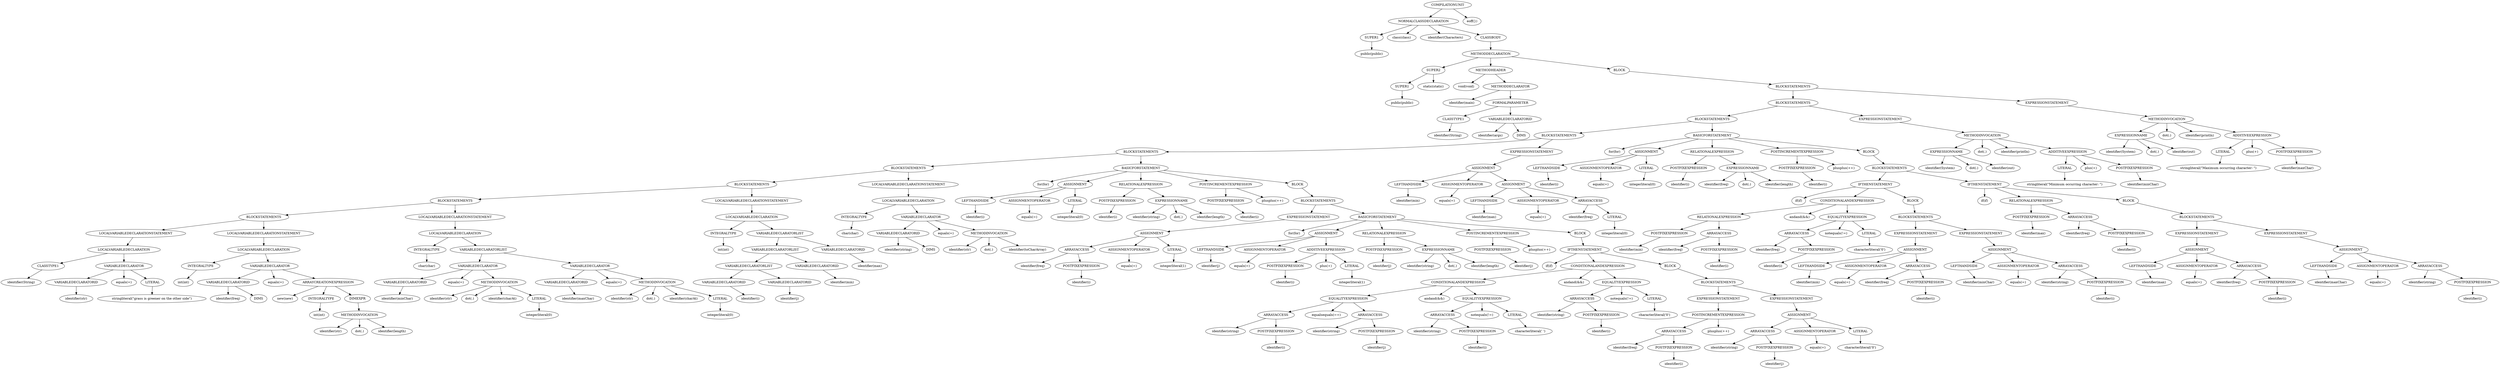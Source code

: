 digraph ASTVisual {
 ordering = out ;
10 [ label="SUPER1"]
20 [ label="public(public)"]
30 [ label="SUPER1"]
40 [ label="public(public)"]
50 [ label="SUPER2"]
60 [ label="static(static)"]
70 [ label="CLASSTYPE1"]
80 [ label="identifier(String)"]
90 [ label="DIMS"]
100 [ label="VARIABLEDECLARATORID"]
110 [ label="identifier(args)"]
120 [ label="FORMALPARAMETER"]
130 [ label="METHODDECLARATOR"]
140 [ label="identifier(main)"]
150 [ label="METHODHEADER"]
160 [ label="void(void)"]
170 [ label="CLASSTYPE1"]
180 [ label="identifier(String)"]
190 [ label="VARIABLEDECLARATORID"]
200 [ label="identifier(str)"]
210 [ label="LITERAL"]
220 [ label="stringliteral(\"grass is greener on the other side\")"]
230 [ label="VARIABLEDECLARATOR"]
240 [ label="equals(=)"]
250 [ label="LOCALVARIABLEDECLARATION"]
260 [ label="LOCALVARIABLEDECLARATIONSTATEMENT"]
270 [ label="INTEGRALTYPE"]
280 [ label="int(int)"]
290 [ label="DIMS"]
300 [ label="VARIABLEDECLARATORID"]
310 [ label="identifier(freq)"]
320 [ label="INTEGRALTYPE"]
330 [ label="int(int)"]
340 [ label="METHODINVOCATION"]
350 [ label="identifier(str)"]
360 [ label="dot(.)"]
370 [ label="identifier(length)"]
380 [ label="DIMEXPR"]
390 [ label="ARRAYCREATIONEXPRESSION"]
400 [ label="new(new)"]
410 [ label="VARIABLEDECLARATOR"]
420 [ label="equals(=)"]
430 [ label="LOCALVARIABLEDECLARATION"]
440 [ label="LOCALVARIABLEDECLARATIONSTATEMENT"]
450 [ label="BLOCKSTATEMENTS"]
460 [ label="INTEGRALTYPE"]
470 [ label="char(char)"]
480 [ label="VARIABLEDECLARATORID"]
490 [ label="identifier(minChar)"]
500 [ label="LITERAL"]
510 [ label="integerliteral(0)"]
520 [ label="METHODINVOCATION"]
530 [ label="identifier(str)"]
540 [ label="dot(.)"]
550 [ label="identifier(charAt)"]
560 [ label="VARIABLEDECLARATOR"]
570 [ label="equals(=)"]
580 [ label="VARIABLEDECLARATORID"]
590 [ label="identifier(maxChar)"]
600 [ label="LITERAL"]
610 [ label="integerliteral(0)"]
620 [ label="METHODINVOCATION"]
630 [ label="identifier(str)"]
640 [ label="dot(.)"]
650 [ label="identifier(charAt)"]
660 [ label="VARIABLEDECLARATOR"]
670 [ label="equals(=)"]
680 [ label="VARIABLEDECLARATORLIST"]
690 [ label="LOCALVARIABLEDECLARATION"]
700 [ label="LOCALVARIABLEDECLARATIONSTATEMENT"]
710 [ label="BLOCKSTATEMENTS"]
720 [ label="INTEGRALTYPE"]
730 [ label="int(int)"]
740 [ label="VARIABLEDECLARATORID"]
750 [ label="identifier(i)"]
760 [ label="VARIABLEDECLARATORID"]
770 [ label="identifier(j)"]
780 [ label="VARIABLEDECLARATORLIST"]
790 [ label="VARIABLEDECLARATORID"]
800 [ label="identifier(min)"]
810 [ label="VARIABLEDECLARATORLIST"]
820 [ label="VARIABLEDECLARATORID"]
830 [ label="identifier(max)"]
840 [ label="VARIABLEDECLARATORLIST"]
850 [ label="LOCALVARIABLEDECLARATION"]
860 [ label="LOCALVARIABLEDECLARATIONSTATEMENT"]
870 [ label="BLOCKSTATEMENTS"]
880 [ label="INTEGRALTYPE"]
890 [ label="char(char)"]
900 [ label="DIMS"]
910 [ label="VARIABLEDECLARATORID"]
920 [ label="identifier(string)"]
930 [ label="METHODINVOCATION"]
940 [ label="identifier(str)"]
950 [ label="dot(.)"]
960 [ label="identifier(toCharArray)"]
970 [ label="VARIABLEDECLARATOR"]
980 [ label="equals(=)"]
990 [ label="LOCALVARIABLEDECLARATION"]
1000 [ label="LOCALVARIABLEDECLARATIONSTATEMENT"]
1010 [ label="BLOCKSTATEMENTS"]
1020 [ label="LEFTHANDSIDE"]
1030 [ label="identifier(i)"]
1040 [ label="ASSIGNMENTOPERATOR"]
1050 [ label="equals(=)"]
1060 [ label="LITERAL"]
1070 [ label="integerliteral(0)"]
1080 [ label="ASSIGNMENT"]
1090 [ label="POSTFIXEXPRESSION"]
1100 [ label="identifier(i)"]
1110 [ label="EXPRESSIONNAME"]
1120 [ label="identifier(string)"]
1130 [ label="dot(.)"]
1140 [ label="identifier(length)"]
1150 [ label="RELATIONALEXPRESSION"]
1160 [ label="POSTFIXEXPRESSION"]
1170 [ label="identifier(i)"]
1180 [ label="POSTINCREMENTEXPRESSION"]
1190 [ label="plusplus(++)"]
1200 [ label="POSTFIXEXPRESSION"]
1210 [ label="identifier(i)"]
1220 [ label="ARRAYACCESS"]
1230 [ label="identifier(freq)"]
1240 [ label="ASSIGNMENTOPERATOR"]
1250 [ label="equals(=)"]
1260 [ label="LITERAL"]
1270 [ label="integerliteral(1)"]
1280 [ label="ASSIGNMENT"]
1290 [ label="EXPRESSIONSTATEMENT"]
1300 [ label="LEFTHANDSIDE"]
1310 [ label="identifier(j)"]
1320 [ label="ASSIGNMENTOPERATOR"]
1330 [ label="equals(=)"]
1340 [ label="POSTFIXEXPRESSION"]
1350 [ label="identifier(i)"]
1360 [ label="LITERAL"]
1370 [ label="integerliteral(1)"]
1380 [ label="ADDITIVEEXPRESSION"]
1390 [ label="plus(+)"]
1400 [ label="ASSIGNMENT"]
1410 [ label="POSTFIXEXPRESSION"]
1420 [ label="identifier(j)"]
1430 [ label="EXPRESSIONNAME"]
1440 [ label="identifier(string)"]
1450 [ label="dot(.)"]
1460 [ label="identifier(length)"]
1470 [ label="RELATIONALEXPRESSION"]
1480 [ label="POSTFIXEXPRESSION"]
1490 [ label="identifier(j)"]
1500 [ label="POSTINCREMENTEXPRESSION"]
1510 [ label="plusplus(++)"]
1520 [ label="POSTFIXEXPRESSION"]
1530 [ label="identifier(i)"]
1540 [ label="ARRAYACCESS"]
1550 [ label="identifier(string)"]
1560 [ label="POSTFIXEXPRESSION"]
1570 [ label="identifier(j)"]
1580 [ label="ARRAYACCESS"]
1590 [ label="identifier(string)"]
1600 [ label="EQUALITYEXPRESSION"]
1610 [ label="equalsequals(==)"]
1620 [ label="POSTFIXEXPRESSION"]
1630 [ label="identifier(i)"]
1640 [ label="ARRAYACCESS"]
1650 [ label="identifier(string)"]
1660 [ label="LITERAL"]
1670 [ label="characterliteral(' ')"]
1680 [ label="EQUALITYEXPRESSION"]
1690 [ label="notequals(!=)"]
1700 [ label="CONDITIONALANDEXPRESSION"]
1710 [ label="andand(&&)"]
1720 [ label="POSTFIXEXPRESSION"]
1730 [ label="identifier(i)"]
1740 [ label="ARRAYACCESS"]
1750 [ label="identifier(string)"]
1760 [ label="LITERAL"]
1770 [ label="characterliteral('0')"]
1780 [ label="EQUALITYEXPRESSION"]
1790 [ label="notequals(!=)"]
1800 [ label="CONDITIONALANDEXPRESSION"]
1810 [ label="andand(&&)"]
1820 [ label="POSTFIXEXPRESSION"]
1830 [ label="identifier(i)"]
1840 [ label="ARRAYACCESS"]
1850 [ label="identifier(freq)"]
1860 [ label="POSTINCREMENTEXPRESSION"]
1870 [ label="plusplus(++)"]
1880 [ label="EXPRESSIONSTATEMENT"]
1890 [ label="POSTFIXEXPRESSION"]
1900 [ label="identifier(j)"]
1910 [ label="ARRAYACCESS"]
1920 [ label="identifier(string)"]
1930 [ label="ASSIGNMENTOPERATOR"]
1940 [ label="equals(=)"]
1950 [ label="LITERAL"]
1960 [ label="characterliteral('0')"]
1970 [ label="ASSIGNMENT"]
1980 [ label="EXPRESSIONSTATEMENT"]
1990 [ label="BLOCKSTATEMENTS"]
2000 [ label="BLOCK"]
2010 [ label="IFTHENSTATEMENT"]
2020 [ label="if(if)"]
2030 [ label="BLOCK"]
2040 [ label="BASICFORSTATEMENT"]
2050 [ label="for(for)"]
2060 [ label="BLOCKSTATEMENTS"]
2070 [ label="BLOCK"]
2080 [ label="BASICFORSTATEMENT"]
2090 [ label="for(for)"]
2100 [ label="BLOCKSTATEMENTS"]
2110 [ label="LEFTHANDSIDE"]
2120 [ label="identifier(min)"]
2130 [ label="ASSIGNMENTOPERATOR"]
2140 [ label="equals(=)"]
2150 [ label="LEFTHANDSIDE"]
2160 [ label="identifier(max)"]
2170 [ label="ASSIGNMENTOPERATOR"]
2180 [ label="equals(=)"]
2190 [ label="LITERAL"]
2200 [ label="integerliteral(0)"]
2210 [ label="ARRAYACCESS"]
2220 [ label="identifier(freq)"]
2230 [ label="ASSIGNMENT"]
2240 [ label="ASSIGNMENT"]
2250 [ label="EXPRESSIONSTATEMENT"]
2260 [ label="BLOCKSTATEMENTS"]
2270 [ label="LEFTHANDSIDE"]
2280 [ label="identifier(i)"]
2290 [ label="ASSIGNMENTOPERATOR"]
2300 [ label="equals(=)"]
2310 [ label="LITERAL"]
2320 [ label="integerliteral(0)"]
2330 [ label="ASSIGNMENT"]
2340 [ label="POSTFIXEXPRESSION"]
2350 [ label="identifier(i)"]
2360 [ label="EXPRESSIONNAME"]
2370 [ label="identifier(freq)"]
2380 [ label="dot(.)"]
2390 [ label="identifier(length)"]
2400 [ label="RELATIONALEXPRESSION"]
2410 [ label="POSTFIXEXPRESSION"]
2420 [ label="identifier(i)"]
2430 [ label="POSTINCREMENTEXPRESSION"]
2440 [ label="plusplus(++)"]
2450 [ label="POSTFIXEXPRESSION"]
2460 [ label="identifier(min)"]
2470 [ label="POSTFIXEXPRESSION"]
2480 [ label="identifier(i)"]
2490 [ label="ARRAYACCESS"]
2500 [ label="identifier(freq)"]
2510 [ label="RELATIONALEXPRESSION"]
2520 [ label="POSTFIXEXPRESSION"]
2530 [ label="identifier(i)"]
2540 [ label="ARRAYACCESS"]
2550 [ label="identifier(freq)"]
2560 [ label="LITERAL"]
2570 [ label="characterliteral('0')"]
2580 [ label="EQUALITYEXPRESSION"]
2590 [ label="notequals(!=)"]
2600 [ label="CONDITIONALANDEXPRESSION"]
2610 [ label="andand(&&)"]
2620 [ label="LEFTHANDSIDE"]
2630 [ label="identifier(min)"]
2640 [ label="ASSIGNMENTOPERATOR"]
2650 [ label="equals(=)"]
2660 [ label="POSTFIXEXPRESSION"]
2670 [ label="identifier(i)"]
2680 [ label="ARRAYACCESS"]
2690 [ label="identifier(freq)"]
2700 [ label="ASSIGNMENT"]
2710 [ label="EXPRESSIONSTATEMENT"]
2720 [ label="LEFTHANDSIDE"]
2730 [ label="identifier(minChar)"]
2740 [ label="ASSIGNMENTOPERATOR"]
2750 [ label="equals(=)"]
2760 [ label="POSTFIXEXPRESSION"]
2770 [ label="identifier(i)"]
2780 [ label="ARRAYACCESS"]
2790 [ label="identifier(string)"]
2800 [ label="ASSIGNMENT"]
2810 [ label="EXPRESSIONSTATEMENT"]
2820 [ label="BLOCKSTATEMENTS"]
2830 [ label="BLOCK"]
2840 [ label="IFTHENSTATEMENT"]
2850 [ label="if(if)"]
2860 [ label="POSTFIXEXPRESSION"]
2870 [ label="identifier(max)"]
2880 [ label="POSTFIXEXPRESSION"]
2890 [ label="identifier(i)"]
2900 [ label="ARRAYACCESS"]
2910 [ label="identifier(freq)"]
2920 [ label="RELATIONALEXPRESSION"]
2930 [ label="LEFTHANDSIDE"]
2940 [ label="identifier(max)"]
2950 [ label="ASSIGNMENTOPERATOR"]
2960 [ label="equals(=)"]
2970 [ label="POSTFIXEXPRESSION"]
2980 [ label="identifier(i)"]
2990 [ label="ARRAYACCESS"]
3000 [ label="identifier(freq)"]
3010 [ label="ASSIGNMENT"]
3020 [ label="EXPRESSIONSTATEMENT"]
3030 [ label="LEFTHANDSIDE"]
3040 [ label="identifier(maxChar)"]
3050 [ label="ASSIGNMENTOPERATOR"]
3060 [ label="equals(=)"]
3070 [ label="POSTFIXEXPRESSION"]
3080 [ label="identifier(i)"]
3090 [ label="ARRAYACCESS"]
3100 [ label="identifier(string)"]
3110 [ label="ASSIGNMENT"]
3120 [ label="EXPRESSIONSTATEMENT"]
3130 [ label="BLOCKSTATEMENTS"]
3140 [ label="BLOCK"]
3150 [ label="IFTHENSTATEMENT"]
3160 [ label="if(if)"]
3170 [ label="BLOCKSTATEMENTS"]
3180 [ label="BLOCK"]
3190 [ label="BASICFORSTATEMENT"]
3200 [ label="for(for)"]
3210 [ label="BLOCKSTATEMENTS"]
3220 [ label="EXPRESSIONNAME"]
3230 [ label="identifier(System)"]
3240 [ label="dot(.)"]
3250 [ label="identifier(out)"]
3260 [ label="LITERAL"]
3270 [ label="stringliteral(\"Minimum occurring character: \")"]
3280 [ label="POSTFIXEXPRESSION"]
3290 [ label="identifier(minChar)"]
3300 [ label="ADDITIVEEXPRESSION"]
3310 [ label="plus(+)"]
3320 [ label="METHODINVOCATION"]
3330 [ label="dot(.)"]
3340 [ label="identifier(println)"]
3350 [ label="EXPRESSIONSTATEMENT"]
3360 [ label="BLOCKSTATEMENTS"]
3370 [ label="EXPRESSIONNAME"]
3380 [ label="identifier(System)"]
3390 [ label="dot(.)"]
3400 [ label="identifier(out)"]
3410 [ label="LITERAL"]
3420 [ label="stringliteral(\"Maximum occurring character: \")"]
3430 [ label="POSTFIXEXPRESSION"]
3440 [ label="identifier(maxChar)"]
3450 [ label="ADDITIVEEXPRESSION"]
3460 [ label="plus(+)"]
3470 [ label="METHODINVOCATION"]
3480 [ label="dot(.)"]
3490 [ label="identifier(println)"]
3500 [ label="EXPRESSIONSTATEMENT"]
3510 [ label="BLOCKSTATEMENTS"]
3520 [ label="BLOCK"]
3530 [ label="METHODDECLARATION"]
3540 [ label="CLASSBODY"]
3550 [ label="NORMALCLASSDECLARATION"]
3560 [ label="class(class)"]
3570 [ label="identifier(Characters)"]
3580 [ label="COMPILATIONUNIT"]
3590 [ label="eoff(})"]
10 -> 20[ label=""]
30 -> 40[ label=""]
50 -> 30[ label=""]
50 -> 60[ label=""]
70 -> 80[ label=""]
100 -> 110[ label=""]
100 -> 90[ label=""]
120 -> 70[ label=""]
120 -> 100[ label=""]
130 -> 140[ label=""]
130 -> 120[ label=""]
150 -> 160[ label=""]
150 -> 130[ label=""]
170 -> 180[ label=""]
190 -> 200[ label=""]
210 -> 220[ label=""]
230 -> 190[ label=""]
230 -> 240[ label=""]
230 -> 210[ label=""]
250 -> 170[ label=""]
250 -> 230[ label=""]
260 -> 250[ label=""]
270 -> 280[ label=""]
300 -> 310[ label=""]
300 -> 290[ label=""]
320 -> 330[ label=""]
340 -> 350[ label=""]
340 -> 360[ label=""]
340 -> 370[ label=""]
380 -> 340[ label=""]
390 -> 400[ label=""]
390 -> 320[ label=""]
390 -> 380[ label=""]
410 -> 300[ label=""]
410 -> 420[ label=""]
410 -> 390[ label=""]
430 -> 270[ label=""]
430 -> 410[ label=""]
440 -> 430[ label=""]
450 -> 260[ label=""]
450 -> 440[ label=""]
460 -> 470[ label=""]
480 -> 490[ label=""]
500 -> 510[ label=""]
520 -> 530[ label=""]
520 -> 540[ label=""]
520 -> 550[ label=""]
520 -> 500[ label=""]
560 -> 480[ label=""]
560 -> 570[ label=""]
560 -> 520[ label=""]
580 -> 590[ label=""]
600 -> 610[ label=""]
620 -> 630[ label=""]
620 -> 640[ label=""]
620 -> 650[ label=""]
620 -> 600[ label=""]
660 -> 580[ label=""]
660 -> 670[ label=""]
660 -> 620[ label=""]
680 -> 560[ label=""]
680 -> 660[ label=""]
690 -> 460[ label=""]
690 -> 680[ label=""]
700 -> 690[ label=""]
710 -> 450[ label=""]
710 -> 700[ label=""]
720 -> 730[ label=""]
740 -> 750[ label=""]
760 -> 770[ label=""]
780 -> 740[ label=""]
780 -> 760[ label=""]
790 -> 800[ label=""]
810 -> 780[ label=""]
810 -> 790[ label=""]
820 -> 830[ label=""]
840 -> 810[ label=""]
840 -> 820[ label=""]
850 -> 720[ label=""]
850 -> 840[ label=""]
860 -> 850[ label=""]
870 -> 710[ label=""]
870 -> 860[ label=""]
880 -> 890[ label=""]
910 -> 920[ label=""]
910 -> 900[ label=""]
930 -> 940[ label=""]
930 -> 950[ label=""]
930 -> 960[ label=""]
970 -> 910[ label=""]
970 -> 980[ label=""]
970 -> 930[ label=""]
990 -> 880[ label=""]
990 -> 970[ label=""]
1000 -> 990[ label=""]
1010 -> 870[ label=""]
1010 -> 1000[ label=""]
1020 -> 1030[ label=""]
1040 -> 1050[ label=""]
1060 -> 1070[ label=""]
1080 -> 1020[ label=""]
1080 -> 1040[ label=""]
1080 -> 1060[ label=""]
1090 -> 1100[ label=""]
1110 -> 1120[ label=""]
1110 -> 1130[ label=""]
1110 -> 1140[ label=""]
1150 -> 1090[ label=""]
1150 -> 1110[ label=""]
1160 -> 1170[ label=""]
1180 -> 1160[ label=""]
1180 -> 1190[ label=""]
1200 -> 1210[ label=""]
1220 -> 1230[ label=""]
1220 -> 1200[ label=""]
1240 -> 1250[ label=""]
1260 -> 1270[ label=""]
1280 -> 1220[ label=""]
1280 -> 1240[ label=""]
1280 -> 1260[ label=""]
1290 -> 1280[ label=""]
1300 -> 1310[ label=""]
1320 -> 1330[ label=""]
1340 -> 1350[ label=""]
1360 -> 1370[ label=""]
1380 -> 1340[ label=""]
1380 -> 1390[ label=""]
1380 -> 1360[ label=""]
1400 -> 1300[ label=""]
1400 -> 1320[ label=""]
1400 -> 1380[ label=""]
1410 -> 1420[ label=""]
1430 -> 1440[ label=""]
1430 -> 1450[ label=""]
1430 -> 1460[ label=""]
1470 -> 1410[ label=""]
1470 -> 1430[ label=""]
1480 -> 1490[ label=""]
1500 -> 1480[ label=""]
1500 -> 1510[ label=""]
1520 -> 1530[ label=""]
1540 -> 1550[ label=""]
1540 -> 1520[ label=""]
1560 -> 1570[ label=""]
1580 -> 1590[ label=""]
1580 -> 1560[ label=""]
1600 -> 1540[ label=""]
1600 -> 1610[ label=""]
1600 -> 1580[ label=""]
1620 -> 1630[ label=""]
1640 -> 1650[ label=""]
1640 -> 1620[ label=""]
1660 -> 1670[ label=""]
1680 -> 1640[ label=""]
1680 -> 1690[ label=""]
1680 -> 1660[ label=""]
1700 -> 1600[ label=""]
1700 -> 1710[ label=""]
1700 -> 1680[ label=""]
1720 -> 1730[ label=""]
1740 -> 1750[ label=""]
1740 -> 1720[ label=""]
1760 -> 1770[ label=""]
1780 -> 1740[ label=""]
1780 -> 1790[ label=""]
1780 -> 1760[ label=""]
1800 -> 1700[ label=""]
1800 -> 1810[ label=""]
1800 -> 1780[ label=""]
1820 -> 1830[ label=""]
1840 -> 1850[ label=""]
1840 -> 1820[ label=""]
1860 -> 1840[ label=""]
1860 -> 1870[ label=""]
1880 -> 1860[ label=""]
1890 -> 1900[ label=""]
1910 -> 1920[ label=""]
1910 -> 1890[ label=""]
1930 -> 1940[ label=""]
1950 -> 1960[ label=""]
1970 -> 1910[ label=""]
1970 -> 1930[ label=""]
1970 -> 1950[ label=""]
1980 -> 1970[ label=""]
1990 -> 1880[ label=""]
1990 -> 1980[ label=""]
2000 -> 1990[ label=""]
2010 -> 2020[ label=""]
2010 -> 1800[ label=""]
2010 -> 2000[ label=""]
2030 -> 2010[ label=""]
2040 -> 2050[ label=""]
2040 -> 1400[ label=""]
2040 -> 1470[ label=""]
2040 -> 1500[ label=""]
2040 -> 2030[ label=""]
2060 -> 1290[ label=""]
2060 -> 2040[ label=""]
2070 -> 2060[ label=""]
2080 -> 2090[ label=""]
2080 -> 1080[ label=""]
2080 -> 1150[ label=""]
2080 -> 1180[ label=""]
2080 -> 2070[ label=""]
2100 -> 1010[ label=""]
2100 -> 2080[ label=""]
2110 -> 2120[ label=""]
2130 -> 2140[ label=""]
2150 -> 2160[ label=""]
2170 -> 2180[ label=""]
2190 -> 2200[ label=""]
2210 -> 2220[ label=""]
2210 -> 2190[ label=""]
2230 -> 2150[ label=""]
2230 -> 2170[ label=""]
2230 -> 2210[ label=""]
2240 -> 2110[ label=""]
2240 -> 2130[ label=""]
2240 -> 2230[ label=""]
2250 -> 2240[ label=""]
2260 -> 2100[ label=""]
2260 -> 2250[ label=""]
2270 -> 2280[ label=""]
2290 -> 2300[ label=""]
2310 -> 2320[ label=""]
2330 -> 2270[ label=""]
2330 -> 2290[ label=""]
2330 -> 2310[ label=""]
2340 -> 2350[ label=""]
2360 -> 2370[ label=""]
2360 -> 2380[ label=""]
2360 -> 2390[ label=""]
2400 -> 2340[ label=""]
2400 -> 2360[ label=""]
2410 -> 2420[ label=""]
2430 -> 2410[ label=""]
2430 -> 2440[ label=""]
2450 -> 2460[ label=""]
2470 -> 2480[ label=""]
2490 -> 2500[ label=""]
2490 -> 2470[ label=""]
2510 -> 2450[ label=""]
2510 -> 2490[ label=""]
2520 -> 2530[ label=""]
2540 -> 2550[ label=""]
2540 -> 2520[ label=""]
2560 -> 2570[ label=""]
2580 -> 2540[ label=""]
2580 -> 2590[ label=""]
2580 -> 2560[ label=""]
2600 -> 2510[ label=""]
2600 -> 2610[ label=""]
2600 -> 2580[ label=""]
2620 -> 2630[ label=""]
2640 -> 2650[ label=""]
2660 -> 2670[ label=""]
2680 -> 2690[ label=""]
2680 -> 2660[ label=""]
2700 -> 2620[ label=""]
2700 -> 2640[ label=""]
2700 -> 2680[ label=""]
2710 -> 2700[ label=""]
2720 -> 2730[ label=""]
2740 -> 2750[ label=""]
2760 -> 2770[ label=""]
2780 -> 2790[ label=""]
2780 -> 2760[ label=""]
2800 -> 2720[ label=""]
2800 -> 2740[ label=""]
2800 -> 2780[ label=""]
2810 -> 2800[ label=""]
2820 -> 2710[ label=""]
2820 -> 2810[ label=""]
2830 -> 2820[ label=""]
2840 -> 2850[ label=""]
2840 -> 2600[ label=""]
2840 -> 2830[ label=""]
2860 -> 2870[ label=""]
2880 -> 2890[ label=""]
2900 -> 2910[ label=""]
2900 -> 2880[ label=""]
2920 -> 2860[ label=""]
2920 -> 2900[ label=""]
2930 -> 2940[ label=""]
2950 -> 2960[ label=""]
2970 -> 2980[ label=""]
2990 -> 3000[ label=""]
2990 -> 2970[ label=""]
3010 -> 2930[ label=""]
3010 -> 2950[ label=""]
3010 -> 2990[ label=""]
3020 -> 3010[ label=""]
3030 -> 3040[ label=""]
3050 -> 3060[ label=""]
3070 -> 3080[ label=""]
3090 -> 3100[ label=""]
3090 -> 3070[ label=""]
3110 -> 3030[ label=""]
3110 -> 3050[ label=""]
3110 -> 3090[ label=""]
3120 -> 3110[ label=""]
3130 -> 3020[ label=""]
3130 -> 3120[ label=""]
3140 -> 3130[ label=""]
3150 -> 3160[ label=""]
3150 -> 2920[ label=""]
3150 -> 3140[ label=""]
3170 -> 2840[ label=""]
3170 -> 3150[ label=""]
3180 -> 3170[ label=""]
3190 -> 3200[ label=""]
3190 -> 2330[ label=""]
3190 -> 2400[ label=""]
3190 -> 2430[ label=""]
3190 -> 3180[ label=""]
3210 -> 2260[ label=""]
3210 -> 3190[ label=""]
3220 -> 3230[ label=""]
3220 -> 3240[ label=""]
3220 -> 3250[ label=""]
3260 -> 3270[ label=""]
3280 -> 3290[ label=""]
3300 -> 3260[ label=""]
3300 -> 3310[ label=""]
3300 -> 3280[ label=""]
3320 -> 3220[ label=""]
3320 -> 3330[ label=""]
3320 -> 3340[ label=""]
3320 -> 3300[ label=""]
3350 -> 3320[ label=""]
3360 -> 3210[ label=""]
3360 -> 3350[ label=""]
3370 -> 3380[ label=""]
3370 -> 3390[ label=""]
3370 -> 3400[ label=""]
3410 -> 3420[ label=""]
3430 -> 3440[ label=""]
3450 -> 3410[ label=""]
3450 -> 3460[ label=""]
3450 -> 3430[ label=""]
3470 -> 3370[ label=""]
3470 -> 3480[ label=""]
3470 -> 3490[ label=""]
3470 -> 3450[ label=""]
3500 -> 3470[ label=""]
3510 -> 3360[ label=""]
3510 -> 3500[ label=""]
3520 -> 3510[ label=""]
3530 -> 50[ label=""]
3530 -> 150[ label=""]
3530 -> 3520[ label=""]
3540 -> 3530[ label=""]
3550 -> 10[ label=""]
3550 -> 3560[ label=""]
3550 -> 3570[ label=""]
3550 -> 3540[ label=""]
3580 -> 3550[ label=""]
3580 -> 3590[ label=""]
  }
